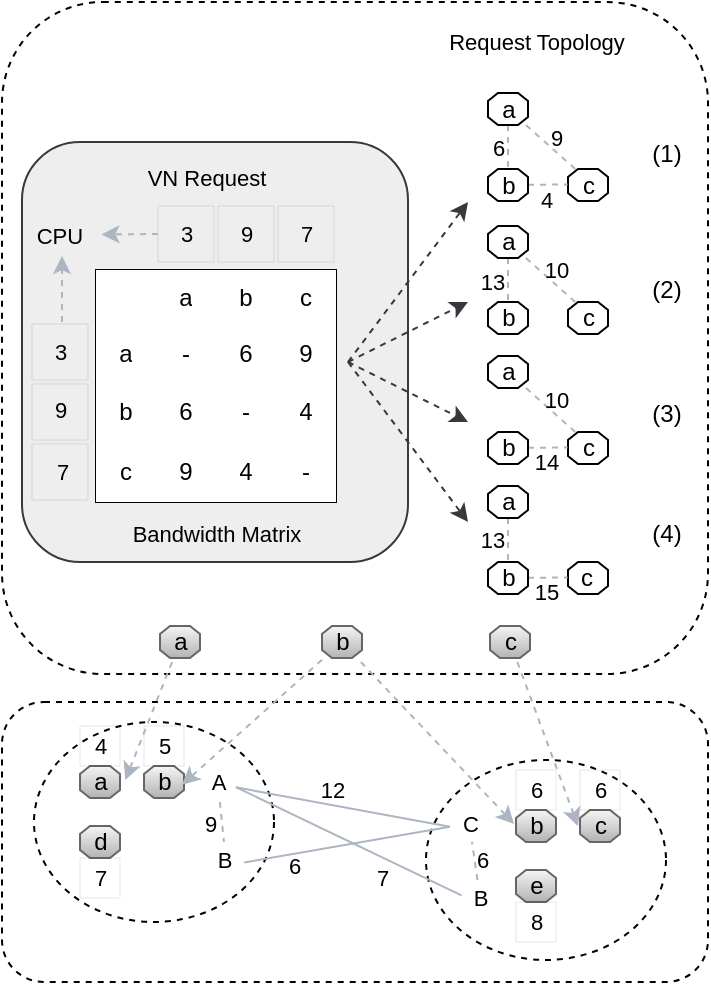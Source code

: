 <mxfile version="18.0.2" type="github">
  <diagram id="WJnVAwbH31ghWJ0-0Aa_" name="Page-1">
    <mxGraphModel dx="694" dy="612" grid="1" gridSize="10" guides="1" tooltips="1" connect="1" arrows="1" fold="1" page="1" pageScale="1" pageWidth="827" pageHeight="1169" math="0" shadow="0">
      <root>
        <mxCell id="0" />
        <mxCell id="1" parent="0" />
        <mxCell id="CqRwOnlm2M2Rv3KDCL8K-269" value="" style="rounded=1;whiteSpace=wrap;html=1;sketch=0;fontFamily=Helvetica;fontSize=11;dashed=1;" vertex="1" parent="1">
          <mxGeometry x="47" y="20" width="353" height="336" as="geometry" />
        </mxCell>
        <mxCell id="CqRwOnlm2M2Rv3KDCL8K-288" value="" style="rounded=1;whiteSpace=wrap;html=1;sketch=0;fontFamily=Helvetica;fontSize=11;fillColor=#eeeeee;strokeColor=#36393d;" vertex="1" parent="1">
          <mxGeometry x="57" y="90" width="193" height="210" as="geometry" />
        </mxCell>
        <mxCell id="CqRwOnlm2M2Rv3KDCL8K-53" value="" style="shape=table;whiteSpace=wrap;startSize=0;container=1;collapsible=0;childLayout=tableLayout;html=1;" vertex="1" parent="1">
          <mxGeometry x="94" y="154" width="120" height="116" as="geometry" />
        </mxCell>
        <mxCell id="CqRwOnlm2M2Rv3KDCL8K-89" style="shape=tableRow;horizontal=0;startSize=0;swimlaneHead=0;swimlaneBody=0;top=0;left=0;bottom=0;right=0;collapsible=0;dropTarget=0;fillColor=none;points=[[0,0.5],[1,0.5]];portConstraint=eastwest;" vertex="1" parent="CqRwOnlm2M2Rv3KDCL8K-53">
          <mxGeometry width="120" height="27" as="geometry" />
        </mxCell>
        <mxCell id="CqRwOnlm2M2Rv3KDCL8K-90" style="shape=partialRectangle;html=1;whiteSpace=wrap;connectable=0;top=0;left=0;bottom=0;right=0;overflow=hidden;" vertex="1" parent="CqRwOnlm2M2Rv3KDCL8K-89">
          <mxGeometry width="30" height="27" as="geometry">
            <mxRectangle width="30" height="27" as="alternateBounds" />
          </mxGeometry>
        </mxCell>
        <mxCell id="CqRwOnlm2M2Rv3KDCL8K-91" value="a" style="shape=partialRectangle;html=1;whiteSpace=wrap;connectable=0;top=0;left=0;bottom=0;right=0;overflow=hidden;" vertex="1" parent="CqRwOnlm2M2Rv3KDCL8K-89">
          <mxGeometry x="30" width="30" height="27" as="geometry">
            <mxRectangle width="30" height="27" as="alternateBounds" />
          </mxGeometry>
        </mxCell>
        <mxCell id="CqRwOnlm2M2Rv3KDCL8K-92" value="b" style="shape=partialRectangle;html=1;whiteSpace=wrap;connectable=0;top=0;left=0;bottom=0;right=0;overflow=hidden;" vertex="1" parent="CqRwOnlm2M2Rv3KDCL8K-89">
          <mxGeometry x="60" width="30" height="27" as="geometry">
            <mxRectangle width="30" height="27" as="alternateBounds" />
          </mxGeometry>
        </mxCell>
        <mxCell id="CqRwOnlm2M2Rv3KDCL8K-93" value="c" style="shape=partialRectangle;html=1;whiteSpace=wrap;connectable=0;top=0;left=0;bottom=0;right=0;overflow=hidden;" vertex="1" parent="CqRwOnlm2M2Rv3KDCL8K-89">
          <mxGeometry x="90" width="30" height="27" as="geometry">
            <mxRectangle width="30" height="27" as="alternateBounds" />
          </mxGeometry>
        </mxCell>
        <mxCell id="CqRwOnlm2M2Rv3KDCL8K-54" value="" style="shape=tableRow;horizontal=0;startSize=0;swimlaneHead=0;swimlaneBody=0;top=0;left=0;bottom=0;right=0;collapsible=0;dropTarget=0;fillColor=none;points=[[0,0.5],[1,0.5]];portConstraint=eastwest;" vertex="1" parent="CqRwOnlm2M2Rv3KDCL8K-53">
          <mxGeometry y="27" width="120" height="29" as="geometry" />
        </mxCell>
        <mxCell id="CqRwOnlm2M2Rv3KDCL8K-55" value="a" style="shape=partialRectangle;html=1;whiteSpace=wrap;connectable=0;top=0;left=0;bottom=0;right=0;overflow=hidden;" vertex="1" parent="CqRwOnlm2M2Rv3KDCL8K-54">
          <mxGeometry width="30" height="29" as="geometry">
            <mxRectangle width="30" height="29" as="alternateBounds" />
          </mxGeometry>
        </mxCell>
        <mxCell id="CqRwOnlm2M2Rv3KDCL8K-56" value="-" style="shape=partialRectangle;html=1;whiteSpace=wrap;connectable=0;top=0;left=0;bottom=0;right=0;overflow=hidden;" vertex="1" parent="CqRwOnlm2M2Rv3KDCL8K-54">
          <mxGeometry x="30" width="30" height="29" as="geometry">
            <mxRectangle width="30" height="29" as="alternateBounds" />
          </mxGeometry>
        </mxCell>
        <mxCell id="CqRwOnlm2M2Rv3KDCL8K-66" value="6" style="shape=partialRectangle;html=1;whiteSpace=wrap;connectable=0;top=0;left=0;bottom=0;right=0;overflow=hidden;" vertex="1" parent="CqRwOnlm2M2Rv3KDCL8K-54">
          <mxGeometry x="60" width="30" height="29" as="geometry">
            <mxRectangle width="30" height="29" as="alternateBounds" />
          </mxGeometry>
        </mxCell>
        <mxCell id="CqRwOnlm2M2Rv3KDCL8K-69" value="9" style="shape=partialRectangle;html=1;whiteSpace=wrap;connectable=0;top=0;left=0;bottom=0;right=0;overflow=hidden;" vertex="1" parent="CqRwOnlm2M2Rv3KDCL8K-54">
          <mxGeometry x="90" width="30" height="29" as="geometry">
            <mxRectangle width="30" height="29" as="alternateBounds" />
          </mxGeometry>
        </mxCell>
        <mxCell id="CqRwOnlm2M2Rv3KDCL8K-58" value="" style="shape=tableRow;horizontal=0;startSize=0;swimlaneHead=0;swimlaneBody=0;top=0;left=0;bottom=0;right=0;collapsible=0;dropTarget=0;fillColor=none;points=[[0,0.5],[1,0.5]];portConstraint=eastwest;" vertex="1" parent="CqRwOnlm2M2Rv3KDCL8K-53">
          <mxGeometry y="56" width="120" height="30" as="geometry" />
        </mxCell>
        <mxCell id="CqRwOnlm2M2Rv3KDCL8K-59" value="b" style="shape=partialRectangle;html=1;whiteSpace=wrap;connectable=0;top=0;left=0;bottom=0;right=0;overflow=hidden;" vertex="1" parent="CqRwOnlm2M2Rv3KDCL8K-58">
          <mxGeometry width="30" height="30" as="geometry">
            <mxRectangle width="30" height="30" as="alternateBounds" />
          </mxGeometry>
        </mxCell>
        <mxCell id="CqRwOnlm2M2Rv3KDCL8K-60" value="6" style="shape=partialRectangle;html=1;whiteSpace=wrap;connectable=0;top=0;left=0;bottom=0;right=0;overflow=hidden;" vertex="1" parent="CqRwOnlm2M2Rv3KDCL8K-58">
          <mxGeometry x="30" width="30" height="30" as="geometry">
            <mxRectangle width="30" height="30" as="alternateBounds" />
          </mxGeometry>
        </mxCell>
        <mxCell id="CqRwOnlm2M2Rv3KDCL8K-67" value="-" style="shape=partialRectangle;html=1;whiteSpace=wrap;connectable=0;top=0;left=0;bottom=0;right=0;overflow=hidden;" vertex="1" parent="CqRwOnlm2M2Rv3KDCL8K-58">
          <mxGeometry x="60" width="30" height="30" as="geometry">
            <mxRectangle width="30" height="30" as="alternateBounds" />
          </mxGeometry>
        </mxCell>
        <mxCell id="CqRwOnlm2M2Rv3KDCL8K-70" value="4" style="shape=partialRectangle;html=1;whiteSpace=wrap;connectable=0;top=0;left=0;bottom=0;right=0;overflow=hidden;" vertex="1" parent="CqRwOnlm2M2Rv3KDCL8K-58">
          <mxGeometry x="90" width="30" height="30" as="geometry">
            <mxRectangle width="30" height="30" as="alternateBounds" />
          </mxGeometry>
        </mxCell>
        <mxCell id="CqRwOnlm2M2Rv3KDCL8K-75" style="shape=tableRow;horizontal=0;startSize=0;swimlaneHead=0;swimlaneBody=0;top=0;left=0;bottom=0;right=0;collapsible=0;dropTarget=0;fillColor=none;points=[[0,0.5],[1,0.5]];portConstraint=eastwest;" vertex="1" parent="CqRwOnlm2M2Rv3KDCL8K-53">
          <mxGeometry y="86" width="120" height="30" as="geometry" />
        </mxCell>
        <mxCell id="CqRwOnlm2M2Rv3KDCL8K-76" value="c" style="shape=partialRectangle;html=1;whiteSpace=wrap;connectable=0;top=0;left=0;bottom=0;right=0;overflow=hidden;" vertex="1" parent="CqRwOnlm2M2Rv3KDCL8K-75">
          <mxGeometry width="30" height="30" as="geometry">
            <mxRectangle width="30" height="30" as="alternateBounds" />
          </mxGeometry>
        </mxCell>
        <mxCell id="CqRwOnlm2M2Rv3KDCL8K-77" value="9" style="shape=partialRectangle;html=1;whiteSpace=wrap;connectable=0;top=0;left=0;bottom=0;right=0;overflow=hidden;pointerEvents=1;" vertex="1" parent="CqRwOnlm2M2Rv3KDCL8K-75">
          <mxGeometry x="30" width="30" height="30" as="geometry">
            <mxRectangle width="30" height="30" as="alternateBounds" />
          </mxGeometry>
        </mxCell>
        <mxCell id="CqRwOnlm2M2Rv3KDCL8K-78" value="4" style="shape=partialRectangle;html=1;whiteSpace=wrap;connectable=0;top=0;left=0;bottom=0;right=0;overflow=hidden;" vertex="1" parent="CqRwOnlm2M2Rv3KDCL8K-75">
          <mxGeometry x="60" width="30" height="30" as="geometry">
            <mxRectangle width="30" height="30" as="alternateBounds" />
          </mxGeometry>
        </mxCell>
        <mxCell id="CqRwOnlm2M2Rv3KDCL8K-79" value="-" style="shape=partialRectangle;html=1;whiteSpace=wrap;connectable=0;top=0;left=0;bottom=0;right=0;overflow=hidden;" vertex="1" parent="CqRwOnlm2M2Rv3KDCL8K-75">
          <mxGeometry x="90" width="30" height="30" as="geometry">
            <mxRectangle width="30" height="30" as="alternateBounds" />
          </mxGeometry>
        </mxCell>
        <mxCell id="CqRwOnlm2M2Rv3KDCL8K-107" value="" style="endArrow=classic;html=1;sketch=0;rounded=1;strokeColor=#36393D;dashed=1;fillColor=#eeeeee;" edge="1" parent="1">
          <mxGeometry width="50" height="50" relative="1" as="geometry">
            <mxPoint x="220" y="200" as="sourcePoint" />
            <mxPoint x="280" y="120" as="targetPoint" />
          </mxGeometry>
        </mxCell>
        <mxCell id="CqRwOnlm2M2Rv3KDCL8K-108" value="" style="endArrow=classic;html=1;sketch=0;rounded=1;strokeColor=#36393D;dashed=1;" edge="1" parent="1">
          <mxGeometry width="50" height="50" relative="1" as="geometry">
            <mxPoint x="220" y="200" as="sourcePoint" />
            <mxPoint x="280" y="230" as="targetPoint" />
          </mxGeometry>
        </mxCell>
        <mxCell id="CqRwOnlm2M2Rv3KDCL8K-109" value="" style="endArrow=classic;html=1;sketch=0;rounded=1;strokeColor=#36393D;dashed=1;" edge="1" parent="1">
          <mxGeometry width="50" height="50" relative="1" as="geometry">
            <mxPoint x="220" y="200" as="sourcePoint" />
            <mxPoint x="280" y="280" as="targetPoint" />
          </mxGeometry>
        </mxCell>
        <mxCell id="CqRwOnlm2M2Rv3KDCL8K-128" style="edgeStyle=none;rounded=1;sketch=0;orthogonalLoop=1;jettySize=auto;html=1;strokeColor=#ACB5C2;dashed=1;endArrow=none;endFill=0;" edge="1" parent="1" source="CqRwOnlm2M2Rv3KDCL8K-110">
          <mxGeometry relative="1" as="geometry">
            <mxPoint x="300" y="104.5" as="targetPoint" />
          </mxGeometry>
        </mxCell>
        <mxCell id="CqRwOnlm2M2Rv3KDCL8K-131" style="edgeStyle=none;rounded=1;sketch=0;orthogonalLoop=1;jettySize=auto;html=1;entryX=0.197;entryY=0.014;entryDx=0;entryDy=0;entryPerimeter=0;dashed=1;endArrow=none;endFill=0;strokeColor=#ACB5C2;" edge="1" parent="1" source="CqRwOnlm2M2Rv3KDCL8K-110" target="CqRwOnlm2M2Rv3KDCL8K-111">
          <mxGeometry relative="1" as="geometry" />
        </mxCell>
        <mxCell id="CqRwOnlm2M2Rv3KDCL8K-110" value="" style="verticalLabelPosition=bottom;verticalAlign=top;html=1;shape=mxgraph.basic.polygon;polyCoords=[[0.25,0],[0.75,0],[1,0.25],[1,0.75],[0.75,1],[0.25,1],[0,0.75],[0,0.25]];polyline=0;rounded=0;sketch=0;" vertex="1" parent="1">
          <mxGeometry x="290" y="65.5" width="20" height="16" as="geometry" />
        </mxCell>
        <mxCell id="CqRwOnlm2M2Rv3KDCL8K-111" value="" style="verticalLabelPosition=bottom;verticalAlign=top;html=1;shape=mxgraph.basic.polygon;polyCoords=[[0.25,0],[0.75,0],[1,0.25],[1,0.75],[0.75,1],[0.25,1],[0,0.75],[0,0.25]];polyline=0;rounded=0;sketch=0;" vertex="1" parent="1">
          <mxGeometry x="330" y="103.5" width="20" height="16" as="geometry" />
        </mxCell>
        <mxCell id="CqRwOnlm2M2Rv3KDCL8K-129" style="edgeStyle=none;rounded=1;sketch=0;orthogonalLoop=1;jettySize=auto;html=1;entryX=-0.011;entryY=0.483;entryDx=0;entryDy=0;entryPerimeter=0;dashed=1;endArrow=none;endFill=0;strokeColor=#ACB5C2;" edge="1" parent="1" source="CqRwOnlm2M2Rv3KDCL8K-112" target="CqRwOnlm2M2Rv3KDCL8K-111">
          <mxGeometry relative="1" as="geometry" />
        </mxCell>
        <mxCell id="CqRwOnlm2M2Rv3KDCL8K-112" value="" style="verticalLabelPosition=bottom;verticalAlign=top;html=1;shape=mxgraph.basic.polygon;polyCoords=[[0.25,0],[0.75,0],[1,0.25],[1,0.75],[0.75,1],[0.25,1],[0,0.75],[0,0.25]];polyline=0;rounded=0;sketch=0;" vertex="1" parent="1">
          <mxGeometry x="290" y="103.5" width="20" height="16" as="geometry" />
        </mxCell>
        <mxCell id="CqRwOnlm2M2Rv3KDCL8K-142" value="" style="endArrow=classic;html=1;sketch=0;rounded=1;strokeColor=#36393D;dashed=1;" edge="1" parent="1">
          <mxGeometry width="50" height="50" relative="1" as="geometry">
            <mxPoint x="220" y="200" as="sourcePoint" />
            <mxPoint x="280" y="170" as="targetPoint" />
          </mxGeometry>
        </mxCell>
        <mxCell id="CqRwOnlm2M2Rv3KDCL8K-143" value="(1)" style="text;html=1;align=center;verticalAlign=middle;resizable=0;points=[];autosize=1;strokeColor=none;fillColor=none;" vertex="1" parent="1">
          <mxGeometry x="364" y="86" width="30" height="20" as="geometry" />
        </mxCell>
        <mxCell id="CqRwOnlm2M2Rv3KDCL8K-144" value="(2)" style="text;html=1;align=center;verticalAlign=middle;resizable=0;points=[];autosize=1;strokeColor=none;fillColor=none;" vertex="1" parent="1">
          <mxGeometry x="364" y="154" width="30" height="20" as="geometry" />
        </mxCell>
        <mxCell id="CqRwOnlm2M2Rv3KDCL8K-145" value="(3)" style="text;html=1;align=center;verticalAlign=middle;resizable=0;points=[];autosize=1;strokeColor=none;fillColor=none;" vertex="1" parent="1">
          <mxGeometry x="364" y="216" width="30" height="20" as="geometry" />
        </mxCell>
        <mxCell id="CqRwOnlm2M2Rv3KDCL8K-146" value="(4)" style="text;html=1;align=center;verticalAlign=middle;resizable=0;points=[];autosize=1;strokeColor=none;fillColor=none;" vertex="1" parent="1">
          <mxGeometry x="364" y="276" width="30" height="20" as="geometry" />
        </mxCell>
        <mxCell id="CqRwOnlm2M2Rv3KDCL8K-147" value="a" style="text;html=1;align=center;verticalAlign=middle;resizable=0;points=[];autosize=1;strokeColor=none;fillColor=none;" vertex="1" parent="1">
          <mxGeometry x="290" y="63.5" width="20" height="20" as="geometry" />
        </mxCell>
        <mxCell id="CqRwOnlm2M2Rv3KDCL8K-149" value="c" style="text;html=1;align=center;verticalAlign=middle;resizable=0;points=[];autosize=1;strokeColor=none;fillColor=none;" vertex="1" parent="1">
          <mxGeometry x="330" y="101.5" width="20" height="20" as="geometry" />
        </mxCell>
        <mxCell id="CqRwOnlm2M2Rv3KDCL8K-150" value="b" style="text;html=1;align=center;verticalAlign=middle;resizable=0;points=[];autosize=1;strokeColor=none;fillColor=none;" vertex="1" parent="1">
          <mxGeometry x="290" y="101.5" width="20" height="20" as="geometry" />
        </mxCell>
        <mxCell id="CqRwOnlm2M2Rv3KDCL8K-160" value="&lt;p&gt;&lt;font style=&quot;font-size: 11px;&quot;&gt;6&lt;/font&gt;&lt;/p&gt;" style="text;html=1;align=center;verticalAlign=middle;resizable=0;points=[];autosize=1;strokeColor=none;fillColor=none;fontSize=10;" vertex="1" parent="1">
          <mxGeometry x="285" y="72.5" width="20" height="40" as="geometry" />
        </mxCell>
        <mxCell id="CqRwOnlm2M2Rv3KDCL8K-161" value="9" style="text;html=1;align=center;verticalAlign=middle;resizable=0;points=[];autosize=1;strokeColor=none;fillColor=none;fontSize=11;fontFamily=Helvetica;" vertex="1" parent="1">
          <mxGeometry x="314" y="77.5" width="20" height="20" as="geometry" />
        </mxCell>
        <mxCell id="CqRwOnlm2M2Rv3KDCL8K-162" value="4" style="text;html=1;align=center;verticalAlign=middle;resizable=0;points=[];autosize=1;strokeColor=none;fillColor=none;fontSize=11;fontFamily=Helvetica;" vertex="1" parent="1">
          <mxGeometry x="309" y="108.5" width="20" height="20" as="geometry" />
        </mxCell>
        <mxCell id="CqRwOnlm2M2Rv3KDCL8K-223" style="edgeStyle=none;rounded=1;sketch=0;orthogonalLoop=1;jettySize=auto;html=1;strokeColor=#ACB5C2;dashed=1;endArrow=none;endFill=0;" edge="1" parent="1" source="CqRwOnlm2M2Rv3KDCL8K-225">
          <mxGeometry relative="1" as="geometry">
            <mxPoint x="300" y="171" as="targetPoint" />
          </mxGeometry>
        </mxCell>
        <mxCell id="CqRwOnlm2M2Rv3KDCL8K-224" style="edgeStyle=none;rounded=1;sketch=0;orthogonalLoop=1;jettySize=auto;html=1;entryX=0.197;entryY=0.014;entryDx=0;entryDy=0;entryPerimeter=0;dashed=1;endArrow=none;endFill=0;strokeColor=#ACB5C2;" edge="1" parent="1" source="CqRwOnlm2M2Rv3KDCL8K-225" target="CqRwOnlm2M2Rv3KDCL8K-226">
          <mxGeometry relative="1" as="geometry" />
        </mxCell>
        <mxCell id="CqRwOnlm2M2Rv3KDCL8K-225" value="" style="verticalLabelPosition=bottom;verticalAlign=top;html=1;shape=mxgraph.basic.polygon;polyCoords=[[0.25,0],[0.75,0],[1,0.25],[1,0.75],[0.75,1],[0.25,1],[0,0.75],[0,0.25]];polyline=0;rounded=0;sketch=0;" vertex="1" parent="1">
          <mxGeometry x="290" y="132" width="20" height="16" as="geometry" />
        </mxCell>
        <mxCell id="CqRwOnlm2M2Rv3KDCL8K-226" value="" style="verticalLabelPosition=bottom;verticalAlign=top;html=1;shape=mxgraph.basic.polygon;polyCoords=[[0.25,0],[0.75,0],[1,0.25],[1,0.75],[0.75,1],[0.25,1],[0,0.75],[0,0.25]];polyline=0;rounded=0;sketch=0;" vertex="1" parent="1">
          <mxGeometry x="330" y="170" width="20" height="16" as="geometry" />
        </mxCell>
        <mxCell id="CqRwOnlm2M2Rv3KDCL8K-228" value="" style="verticalLabelPosition=bottom;verticalAlign=top;html=1;shape=mxgraph.basic.polygon;polyCoords=[[0.25,0],[0.75,0],[1,0.25],[1,0.75],[0.75,1],[0.25,1],[0,0.75],[0,0.25]];polyline=0;rounded=0;sketch=0;" vertex="1" parent="1">
          <mxGeometry x="290" y="170" width="20" height="16" as="geometry" />
        </mxCell>
        <mxCell id="CqRwOnlm2M2Rv3KDCL8K-229" value="a" style="text;html=1;align=center;verticalAlign=middle;resizable=0;points=[];autosize=1;strokeColor=none;fillColor=none;" vertex="1" parent="1">
          <mxGeometry x="290" y="130" width="20" height="20" as="geometry" />
        </mxCell>
        <mxCell id="CqRwOnlm2M2Rv3KDCL8K-230" value="c" style="text;html=1;align=center;verticalAlign=middle;resizable=0;points=[];autosize=1;strokeColor=none;fillColor=none;" vertex="1" parent="1">
          <mxGeometry x="330" y="168" width="20" height="20" as="geometry" />
        </mxCell>
        <mxCell id="CqRwOnlm2M2Rv3KDCL8K-231" value="b" style="text;html=1;align=center;verticalAlign=middle;resizable=0;points=[];autosize=1;strokeColor=none;fillColor=none;" vertex="1" parent="1">
          <mxGeometry x="290" y="168" width="20" height="20" as="geometry" />
        </mxCell>
        <mxCell id="CqRwOnlm2M2Rv3KDCL8K-233" value="10" style="text;html=1;align=center;verticalAlign=middle;resizable=0;points=[];autosize=1;strokeColor=none;fillColor=none;fontSize=11;fontFamily=Helvetica;" vertex="1" parent="1">
          <mxGeometry x="309" y="144" width="30" height="20" as="geometry" />
        </mxCell>
        <mxCell id="CqRwOnlm2M2Rv3KDCL8K-236" style="edgeStyle=none;rounded=1;sketch=0;orthogonalLoop=1;jettySize=auto;html=1;entryX=0.197;entryY=0.014;entryDx=0;entryDy=0;entryPerimeter=0;dashed=1;endArrow=none;endFill=0;strokeColor=#ACB5C2;" edge="1" parent="1" source="CqRwOnlm2M2Rv3KDCL8K-237" target="CqRwOnlm2M2Rv3KDCL8K-238">
          <mxGeometry relative="1" as="geometry" />
        </mxCell>
        <mxCell id="CqRwOnlm2M2Rv3KDCL8K-237" value="" style="verticalLabelPosition=bottom;verticalAlign=top;html=1;shape=mxgraph.basic.polygon;polyCoords=[[0.25,0],[0.75,0],[1,0.25],[1,0.75],[0.75,1],[0.25,1],[0,0.75],[0,0.25]];polyline=0;rounded=0;sketch=0;" vertex="1" parent="1">
          <mxGeometry x="290" y="197" width="20" height="16" as="geometry" />
        </mxCell>
        <mxCell id="CqRwOnlm2M2Rv3KDCL8K-238" value="" style="verticalLabelPosition=bottom;verticalAlign=top;html=1;shape=mxgraph.basic.polygon;polyCoords=[[0.25,0],[0.75,0],[1,0.25],[1,0.75],[0.75,1],[0.25,1],[0,0.75],[0,0.25]];polyline=0;rounded=0;sketch=0;" vertex="1" parent="1">
          <mxGeometry x="330" y="235" width="20" height="16" as="geometry" />
        </mxCell>
        <mxCell id="CqRwOnlm2M2Rv3KDCL8K-239" style="edgeStyle=none;rounded=1;sketch=0;orthogonalLoop=1;jettySize=auto;html=1;entryX=-0.011;entryY=0.483;entryDx=0;entryDy=0;entryPerimeter=0;dashed=1;endArrow=none;endFill=0;strokeColor=#ACB5C2;" edge="1" parent="1" source="CqRwOnlm2M2Rv3KDCL8K-240" target="CqRwOnlm2M2Rv3KDCL8K-238">
          <mxGeometry relative="1" as="geometry" />
        </mxCell>
        <mxCell id="CqRwOnlm2M2Rv3KDCL8K-240" value="" style="verticalLabelPosition=bottom;verticalAlign=top;html=1;shape=mxgraph.basic.polygon;polyCoords=[[0.25,0],[0.75,0],[1,0.25],[1,0.75],[0.75,1],[0.25,1],[0,0.75],[0,0.25]];polyline=0;rounded=0;sketch=0;" vertex="1" parent="1">
          <mxGeometry x="290" y="235" width="20" height="16" as="geometry" />
        </mxCell>
        <mxCell id="CqRwOnlm2M2Rv3KDCL8K-241" value="a" style="text;html=1;align=center;verticalAlign=middle;resizable=0;points=[];autosize=1;strokeColor=none;fillColor=none;" vertex="1" parent="1">
          <mxGeometry x="290" y="195" width="20" height="20" as="geometry" />
        </mxCell>
        <mxCell id="CqRwOnlm2M2Rv3KDCL8K-242" value="c" style="text;html=1;align=center;verticalAlign=middle;resizable=0;points=[];autosize=1;strokeColor=none;fillColor=none;" vertex="1" parent="1">
          <mxGeometry x="330" y="233" width="20" height="20" as="geometry" />
        </mxCell>
        <mxCell id="CqRwOnlm2M2Rv3KDCL8K-243" value="b" style="text;html=1;align=center;verticalAlign=middle;resizable=0;points=[];autosize=1;strokeColor=none;fillColor=none;" vertex="1" parent="1">
          <mxGeometry x="290" y="233" width="20" height="20" as="geometry" />
        </mxCell>
        <mxCell id="CqRwOnlm2M2Rv3KDCL8K-245" value="10" style="text;html=1;align=center;verticalAlign=middle;resizable=0;points=[];autosize=1;strokeColor=none;fillColor=none;fontSize=11;fontFamily=Helvetica;" vertex="1" parent="1">
          <mxGeometry x="309" y="209" width="30" height="20" as="geometry" />
        </mxCell>
        <mxCell id="CqRwOnlm2M2Rv3KDCL8K-246" value="14" style="text;html=1;align=center;verticalAlign=middle;resizable=0;points=[];autosize=1;strokeColor=none;fillColor=none;fontSize=11;fontFamily=Helvetica;" vertex="1" parent="1">
          <mxGeometry x="304" y="240" width="30" height="20" as="geometry" />
        </mxCell>
        <mxCell id="CqRwOnlm2M2Rv3KDCL8K-247" style="edgeStyle=none;rounded=1;sketch=0;orthogonalLoop=1;jettySize=auto;html=1;strokeColor=#ACB5C2;dashed=1;endArrow=none;endFill=0;" edge="1" parent="1" source="CqRwOnlm2M2Rv3KDCL8K-249">
          <mxGeometry relative="1" as="geometry">
            <mxPoint x="300" y="301.0" as="targetPoint" />
          </mxGeometry>
        </mxCell>
        <mxCell id="CqRwOnlm2M2Rv3KDCL8K-249" value="" style="verticalLabelPosition=bottom;verticalAlign=top;html=1;shape=mxgraph.basic.polygon;polyCoords=[[0.25,0],[0.75,0],[1,0.25],[1,0.75],[0.75,1],[0.25,1],[0,0.75],[0,0.25]];polyline=0;rounded=0;sketch=0;" vertex="1" parent="1">
          <mxGeometry x="290" y="262" width="20" height="16" as="geometry" />
        </mxCell>
        <mxCell id="CqRwOnlm2M2Rv3KDCL8K-250" value="" style="verticalLabelPosition=bottom;verticalAlign=top;html=1;shape=mxgraph.basic.polygon;polyCoords=[[0.25,0],[0.75,0],[1,0.25],[1,0.75],[0.75,1],[0.25,1],[0,0.75],[0,0.25]];polyline=0;rounded=0;sketch=0;" vertex="1" parent="1">
          <mxGeometry x="330" y="300" width="20" height="16" as="geometry" />
        </mxCell>
        <mxCell id="CqRwOnlm2M2Rv3KDCL8K-251" style="edgeStyle=none;rounded=1;sketch=0;orthogonalLoop=1;jettySize=auto;html=1;entryX=-0.011;entryY=0.483;entryDx=0;entryDy=0;entryPerimeter=0;dashed=1;endArrow=none;endFill=0;strokeColor=#ACB5C2;" edge="1" parent="1" source="CqRwOnlm2M2Rv3KDCL8K-252" target="CqRwOnlm2M2Rv3KDCL8K-250">
          <mxGeometry relative="1" as="geometry" />
        </mxCell>
        <mxCell id="CqRwOnlm2M2Rv3KDCL8K-252" value="" style="verticalLabelPosition=bottom;verticalAlign=top;html=1;shape=mxgraph.basic.polygon;polyCoords=[[0.25,0],[0.75,0],[1,0.25],[1,0.75],[0.75,1],[0.25,1],[0,0.75],[0,0.25]];polyline=0;rounded=0;sketch=0;" vertex="1" parent="1">
          <mxGeometry x="290" y="300" width="20" height="16" as="geometry" />
        </mxCell>
        <mxCell id="CqRwOnlm2M2Rv3KDCL8K-253" value="a" style="text;html=1;align=center;verticalAlign=middle;resizable=0;points=[];autosize=1;strokeColor=none;fillColor=none;" vertex="1" parent="1">
          <mxGeometry x="290" y="260" width="20" height="20" as="geometry" />
        </mxCell>
        <mxCell id="CqRwOnlm2M2Rv3KDCL8K-254" value="c" style="text;html=1;align=center;verticalAlign=middle;resizable=0;points=[];autosize=1;strokeColor=none;fillColor=none;" vertex="1" parent="1">
          <mxGeometry x="329" y="298" width="20" height="20" as="geometry" />
        </mxCell>
        <mxCell id="CqRwOnlm2M2Rv3KDCL8K-255" value="b" style="text;html=1;align=center;verticalAlign=middle;resizable=0;points=[];autosize=1;strokeColor=none;fillColor=none;" vertex="1" parent="1">
          <mxGeometry x="290" y="298" width="20" height="20" as="geometry" />
        </mxCell>
        <mxCell id="CqRwOnlm2M2Rv3KDCL8K-257" value="13" style="text;html=1;align=center;verticalAlign=middle;resizable=0;points=[];autosize=1;strokeColor=none;fillColor=none;fontSize=11;fontFamily=Helvetica;" vertex="1" parent="1">
          <mxGeometry x="277" y="279" width="30" height="20" as="geometry" />
        </mxCell>
        <mxCell id="CqRwOnlm2M2Rv3KDCL8K-258" value="15" style="text;html=1;align=center;verticalAlign=middle;resizable=0;points=[];autosize=1;strokeColor=none;fillColor=none;fontSize=11;fontFamily=Helvetica;" vertex="1" parent="1">
          <mxGeometry x="304" y="305" width="30" height="20" as="geometry" />
        </mxCell>
        <mxCell id="CqRwOnlm2M2Rv3KDCL8K-260" value="" style="verticalLabelPosition=bottom;verticalAlign=top;html=1;shape=mxgraph.basic.polygon;polyCoords=[[0.25,0],[0.75,0],[1,0.25],[1,0.75],[0.75,1],[0.25,1],[0,0.75],[0,0.25]];polyline=0;rounded=0;sketch=0;fillColor=#f5f5f5;gradientColor=#b3b3b3;strokeColor=#666666;" vertex="1" parent="1">
          <mxGeometry x="126" y="332" width="20" height="16" as="geometry" />
        </mxCell>
        <mxCell id="CqRwOnlm2M2Rv3KDCL8K-261" value="" style="verticalLabelPosition=bottom;verticalAlign=top;html=1;shape=mxgraph.basic.polygon;polyCoords=[[0.25,0],[0.75,0],[1,0.25],[1,0.75],[0.75,1],[0.25,1],[0,0.75],[0,0.25]];polyline=0;rounded=0;sketch=0;fillColor=#f5f5f5;gradientColor=#b3b3b3;strokeColor=#666666;" vertex="1" parent="1">
          <mxGeometry x="207" y="332" width="20" height="16" as="geometry" />
        </mxCell>
        <mxCell id="CqRwOnlm2M2Rv3KDCL8K-262" value="" style="verticalLabelPosition=bottom;verticalAlign=top;html=1;shape=mxgraph.basic.polygon;polyCoords=[[0.25,0],[0.75,0],[1,0.25],[1,0.75],[0.75,1],[0.25,1],[0,0.75],[0,0.25]];polyline=0;rounded=0;sketch=0;fillColor=#f5f5f5;gradientColor=#b3b3b3;strokeColor=#666666;" vertex="1" parent="1">
          <mxGeometry x="291" y="332" width="20" height="16" as="geometry" />
        </mxCell>
        <mxCell id="CqRwOnlm2M2Rv3KDCL8K-264" value="a" style="text;html=1;align=center;verticalAlign=middle;resizable=0;points=[];autosize=1;strokeColor=none;fillColor=none;" vertex="1" parent="1">
          <mxGeometry x="126" y="330" width="20" height="20" as="geometry" />
        </mxCell>
        <mxCell id="CqRwOnlm2M2Rv3KDCL8K-265" value="c" style="text;html=1;align=center;verticalAlign=middle;resizable=0;points=[];autosize=1;strokeColor=none;fillColor=none;" vertex="1" parent="1">
          <mxGeometry x="291" y="330" width="20" height="20" as="geometry" />
        </mxCell>
        <mxCell id="CqRwOnlm2M2Rv3KDCL8K-266" value="b" style="text;html=1;align=center;verticalAlign=middle;resizable=0;points=[];autosize=1;strokeColor=none;fillColor=none;" vertex="1" parent="1">
          <mxGeometry x="207" y="330" width="20" height="20" as="geometry" />
        </mxCell>
        <mxCell id="CqRwOnlm2M2Rv3KDCL8K-272" value="" style="shape=image;html=1;verticalAlign=top;verticalLabelPosition=bottom;labelBackgroundColor=#ffffff;imageAspect=0;aspect=fixed;image=https://cdn0.iconfinder.com/data/icons/phosphor-regular-vol-3/256/hexagon-128.png;rounded=0;sketch=0;fontFamily=Helvetica;fontSize=11;strokeWidth=0;imageBackground=none;imageBorder=default;" vertex="1" parent="1">
          <mxGeometry x="62" y="181" width="28" height="28" as="geometry" />
        </mxCell>
        <mxCell id="CqRwOnlm2M2Rv3KDCL8K-273" value="" style="shape=image;html=1;verticalAlign=top;verticalLabelPosition=bottom;labelBackgroundColor=#ffffff;imageAspect=0;aspect=fixed;image=https://cdn0.iconfinder.com/data/icons/phosphor-regular-vol-3/256/hexagon-128.png;rounded=0;sketch=0;fontFamily=Helvetica;fontSize=11;strokeWidth=0;imageBackground=none;imageBorder=default;" vertex="1" parent="1">
          <mxGeometry x="125" y="122" width="28" height="28" as="geometry" />
        </mxCell>
        <mxCell id="CqRwOnlm2M2Rv3KDCL8K-274" value="" style="shape=image;html=1;verticalAlign=top;verticalLabelPosition=bottom;labelBackgroundColor=#ffffff;imageAspect=0;aspect=fixed;image=https://cdn0.iconfinder.com/data/icons/phosphor-regular-vol-3/256/hexagon-128.png;rounded=0;sketch=0;fontFamily=Helvetica;fontSize=11;strokeWidth=0;imageBackground=none;imageBorder=default;" vertex="1" parent="1">
          <mxGeometry x="155" y="122" width="28" height="28" as="geometry" />
        </mxCell>
        <mxCell id="CqRwOnlm2M2Rv3KDCL8K-275" value="" style="shape=image;html=1;verticalAlign=top;verticalLabelPosition=bottom;labelBackgroundColor=#ffffff;imageAspect=0;aspect=fixed;image=https://cdn0.iconfinder.com/data/icons/phosphor-regular-vol-3/256/hexagon-128.png;rounded=0;sketch=0;fontFamily=Helvetica;fontSize=11;strokeWidth=0;imageBackground=none;imageBorder=default;" vertex="1" parent="1">
          <mxGeometry x="185" y="122" width="28" height="28" as="geometry" />
        </mxCell>
        <mxCell id="CqRwOnlm2M2Rv3KDCL8K-276" value="" style="shape=image;html=1;verticalAlign=top;verticalLabelPosition=bottom;labelBackgroundColor=#ffffff;imageAspect=0;aspect=fixed;image=https://cdn0.iconfinder.com/data/icons/phosphor-regular-vol-3/256/hexagon-128.png;rounded=0;sketch=0;fontFamily=Helvetica;fontSize=11;strokeWidth=0;imageBackground=none;imageBorder=default;" vertex="1" parent="1">
          <mxGeometry x="62" y="211" width="28" height="28" as="geometry" />
        </mxCell>
        <mxCell id="CqRwOnlm2M2Rv3KDCL8K-277" value="" style="shape=image;html=1;verticalAlign=top;verticalLabelPosition=bottom;labelBackgroundColor=#ffffff;imageAspect=0;aspect=fixed;image=https://cdn0.iconfinder.com/data/icons/phosphor-regular-vol-3/256/hexagon-128.png;rounded=0;sketch=0;fontFamily=Helvetica;fontSize=11;strokeWidth=0;imageBackground=none;imageBorder=default;" vertex="1" parent="1">
          <mxGeometry x="62" y="241" width="28" height="28" as="geometry" />
        </mxCell>
        <mxCell id="CqRwOnlm2M2Rv3KDCL8K-278" value="3" style="text;html=1;align=center;verticalAlign=middle;resizable=0;points=[];autosize=1;strokeColor=none;fillColor=none;fontSize=11;fontFamily=Helvetica;dashed=1;strokeWidth=1;" vertex="1" parent="1">
          <mxGeometry x="129" y="126" width="20" height="20" as="geometry" />
        </mxCell>
        <mxCell id="CqRwOnlm2M2Rv3KDCL8K-279" value="9" style="text;html=1;align=center;verticalAlign=middle;resizable=0;points=[];autosize=1;strokeColor=none;fillColor=none;fontSize=11;fontFamily=Helvetica;" vertex="1" parent="1">
          <mxGeometry x="159" y="125.5" width="20" height="20" as="geometry" />
        </mxCell>
        <mxCell id="CqRwOnlm2M2Rv3KDCL8K-280" value="7" style="text;html=1;align=center;verticalAlign=middle;resizable=0;points=[];autosize=1;strokeColor=none;fillColor=none;fontSize=11;fontFamily=Helvetica;" vertex="1" parent="1">
          <mxGeometry x="189" y="126" width="20" height="20" as="geometry" />
        </mxCell>
        <mxCell id="CqRwOnlm2M2Rv3KDCL8K-281" value="3" style="text;html=1;align=center;verticalAlign=middle;resizable=0;points=[];autosize=1;strokeColor=none;fillColor=none;fontSize=11;fontFamily=Helvetica;" vertex="1" parent="1">
          <mxGeometry x="66" y="185" width="20" height="20" as="geometry" />
        </mxCell>
        <mxCell id="CqRwOnlm2M2Rv3KDCL8K-282" value="9" style="text;html=1;align=center;verticalAlign=middle;resizable=0;points=[];autosize=1;strokeColor=none;fillColor=none;fontSize=11;fontFamily=Helvetica;" vertex="1" parent="1">
          <mxGeometry x="66" y="214" width="20" height="20" as="geometry" />
        </mxCell>
        <mxCell id="CqRwOnlm2M2Rv3KDCL8K-283" value="7" style="text;html=1;align=center;verticalAlign=middle;resizable=0;points=[];autosize=1;strokeColor=none;fillColor=none;fontSize=11;fontFamily=Helvetica;" vertex="1" parent="1">
          <mxGeometry x="67" y="245" width="20" height="20" as="geometry" />
        </mxCell>
        <mxCell id="CqRwOnlm2M2Rv3KDCL8K-289" value="VN Request" style="text;html=1;align=center;verticalAlign=middle;resizable=0;points=[];autosize=1;strokeColor=none;fillColor=none;fontSize=11;fontFamily=Helvetica;" vertex="1" parent="1">
          <mxGeometry x="109" y="97.5" width="80" height="20" as="geometry" />
        </mxCell>
        <mxCell id="CqRwOnlm2M2Rv3KDCL8K-290" value="Bandwidth Matrix" style="text;html=1;align=center;verticalAlign=middle;resizable=0;points=[];autosize=1;strokeColor=none;fillColor=none;fontSize=11;fontFamily=Helvetica;" vertex="1" parent="1">
          <mxGeometry x="98.5" y="276" width="110" height="20" as="geometry" />
        </mxCell>
        <mxCell id="CqRwOnlm2M2Rv3KDCL8K-292" value="Request Topology" style="text;html=1;align=center;verticalAlign=middle;resizable=0;points=[];autosize=1;strokeColor=none;fillColor=none;fontSize=11;fontFamily=Helvetica;" vertex="1" parent="1">
          <mxGeometry x="259" y="30" width="110" height="20" as="geometry" />
        </mxCell>
        <mxCell id="CqRwOnlm2M2Rv3KDCL8K-293" value="CPU&amp;nbsp;" style="text;html=1;align=center;verticalAlign=middle;resizable=0;points=[];autosize=1;strokeColor=none;fillColor=none;fontSize=11;fontFamily=Helvetica;" vertex="1" parent="1">
          <mxGeometry x="57" y="127" width="40" height="20" as="geometry" />
        </mxCell>
        <mxCell id="CqRwOnlm2M2Rv3KDCL8K-294" value="" style="endArrow=classic;html=1;rounded=1;dashed=1;sketch=0;fontFamily=Helvetica;fontSize=11;strokeColor=#ACB5C2;" edge="1" parent="1" target="CqRwOnlm2M2Rv3KDCL8K-293">
          <mxGeometry width="50" height="50" relative="1" as="geometry">
            <mxPoint x="77" y="180" as="sourcePoint" />
            <mxPoint x="125" y="128.5" as="targetPoint" />
          </mxGeometry>
        </mxCell>
        <mxCell id="CqRwOnlm2M2Rv3KDCL8K-295" value="" style="endArrow=classic;html=1;rounded=1;dashed=1;sketch=0;fontFamily=Helvetica;fontSize=11;strokeColor=#ACB5C2;exitX=0;exitY=0.5;exitDx=0;exitDy=0;entryX=0.993;entryY=0.46;entryDx=0;entryDy=0;entryPerimeter=0;fillColor=#eeeeee;" edge="1" parent="1" source="CqRwOnlm2M2Rv3KDCL8K-273" target="CqRwOnlm2M2Rv3KDCL8K-293">
          <mxGeometry width="50" height="50" relative="1" as="geometry">
            <mxPoint x="87" y="190" as="sourcePoint" />
            <mxPoint x="100" y="136" as="targetPoint" />
          </mxGeometry>
        </mxCell>
        <mxCell id="CqRwOnlm2M2Rv3KDCL8K-296" value="13" style="text;html=1;align=center;verticalAlign=middle;resizable=0;points=[];autosize=1;strokeColor=none;fillColor=none;fontSize=11;fontFamily=Helvetica;" vertex="1" parent="1">
          <mxGeometry x="277" y="150" width="30" height="20" as="geometry" />
        </mxCell>
        <mxCell id="CqRwOnlm2M2Rv3KDCL8K-299" value="" style="rounded=1;whiteSpace=wrap;html=1;sketch=0;fontFamily=Helvetica;fontSize=11;dashed=1;" vertex="1" parent="1">
          <mxGeometry x="47" y="370" width="353" height="140" as="geometry" />
        </mxCell>
        <mxCell id="CqRwOnlm2M2Rv3KDCL8K-300" value="" style="ellipse;whiteSpace=wrap;html=1;rounded=0;dashed=1;sketch=0;fontFamily=Helvetica;fontSize=11;strokeColor=default;strokeWidth=1;fillColor=none;gradientColor=none;" vertex="1" parent="1">
          <mxGeometry x="63" y="380" width="120" height="100" as="geometry" />
        </mxCell>
        <mxCell id="CqRwOnlm2M2Rv3KDCL8K-301" value="" style="ellipse;whiteSpace=wrap;html=1;rounded=0;dashed=1;sketch=0;fontFamily=Helvetica;fontSize=11;strokeColor=default;strokeWidth=1;fillColor=none;gradientColor=none;" vertex="1" parent="1">
          <mxGeometry x="259" y="399" width="120" height="100" as="geometry" />
        </mxCell>
        <mxCell id="CqRwOnlm2M2Rv3KDCL8K-306" style="edgeStyle=none;rounded=1;sketch=0;orthogonalLoop=1;jettySize=auto;html=1;fontFamily=Helvetica;fontSize=11;endArrow=none;endFill=0;strokeColor=#ACB5C2;entryX=-0.003;entryY=0.571;entryDx=0;entryDy=0;entryPerimeter=0;" edge="1" parent="1" source="CqRwOnlm2M2Rv3KDCL8K-302" target="CqRwOnlm2M2Rv3KDCL8K-329">
          <mxGeometry relative="1" as="geometry" />
        </mxCell>
        <mxCell id="CqRwOnlm2M2Rv3KDCL8K-307" style="edgeStyle=none;rounded=1;sketch=0;orthogonalLoop=1;jettySize=auto;html=1;entryX=0.5;entryY=0;entryDx=0;entryDy=0;dashed=1;fontFamily=Helvetica;fontSize=11;endArrow=none;endFill=0;strokeColor=#ACB5C2;" edge="1" parent="1" source="CqRwOnlm2M2Rv3KDCL8K-302" target="CqRwOnlm2M2Rv3KDCL8K-303">
          <mxGeometry relative="1" as="geometry" />
        </mxCell>
        <mxCell id="CqRwOnlm2M2Rv3KDCL8K-302" value="" style="shape=image;html=1;verticalAlign=top;verticalLabelPosition=bottom;labelBackgroundColor=#ffffff;imageAspect=0;aspect=fixed;image=https://cdn0.iconfinder.com/data/icons/phosphor-bold-vol-3-1/256/hexagon-duotone-128.png;rounded=0;dashed=1;sketch=0;fontFamily=Helvetica;fontSize=11;strokeColor=default;strokeWidth=1;fillColor=none;gradientColor=none;" vertex="1" parent="1">
          <mxGeometry x="146" y="402" width="18" height="18" as="geometry" />
        </mxCell>
        <mxCell id="CqRwOnlm2M2Rv3KDCL8K-303" value="" style="shape=image;html=1;verticalAlign=top;verticalLabelPosition=bottom;labelBackgroundColor=#ffffff;imageAspect=0;aspect=fixed;image=https://cdn0.iconfinder.com/data/icons/phosphor-bold-vol-3-1/256/hexagon-duotone-128.png;rounded=0;dashed=1;sketch=0;fontFamily=Helvetica;fontSize=11;strokeColor=default;strokeWidth=1;fillColor=none;gradientColor=none;" vertex="1" parent="1">
          <mxGeometry x="149" y="440" width="18" height="18" as="geometry" />
        </mxCell>
        <mxCell id="CqRwOnlm2M2Rv3KDCL8K-304" value="" style="shape=image;html=1;verticalAlign=top;verticalLabelPosition=bottom;labelBackgroundColor=#ffffff;imageAspect=0;aspect=fixed;image=https://cdn0.iconfinder.com/data/icons/phosphor-bold-vol-3-1/256/hexagon-duotone-128.png;rounded=0;dashed=1;sketch=0;fontFamily=Helvetica;fontSize=11;strokeColor=default;strokeWidth=1;fillColor=none;gradientColor=none;" vertex="1" parent="1">
          <mxGeometry x="273" y="422" width="18" height="18" as="geometry" />
        </mxCell>
        <mxCell id="CqRwOnlm2M2Rv3KDCL8K-309" style="edgeStyle=none;rounded=1;sketch=0;orthogonalLoop=1;jettySize=auto;html=1;entryX=0.5;entryY=1;entryDx=0;entryDy=0;dashed=1;fontFamily=Helvetica;fontSize=11;endArrow=none;endFill=0;strokeColor=#ACB5C2;" edge="1" parent="1" source="CqRwOnlm2M2Rv3KDCL8K-305" target="CqRwOnlm2M2Rv3KDCL8K-304">
          <mxGeometry relative="1" as="geometry" />
        </mxCell>
        <mxCell id="CqRwOnlm2M2Rv3KDCL8K-305" value="" style="shape=image;html=1;verticalAlign=top;verticalLabelPosition=bottom;labelBackgroundColor=#ffffff;imageAspect=0;aspect=fixed;image=https://cdn0.iconfinder.com/data/icons/phosphor-bold-vol-3-1/256/hexagon-duotone-128.png;rounded=0;dashed=1;sketch=0;fontFamily=Helvetica;fontSize=11;strokeColor=default;strokeWidth=1;fillColor=none;gradientColor=none;" vertex="1" parent="1">
          <mxGeometry x="277" y="459" width="18" height="18" as="geometry" />
        </mxCell>
        <mxCell id="CqRwOnlm2M2Rv3KDCL8K-311" value="" style="verticalLabelPosition=bottom;verticalAlign=top;html=1;shape=mxgraph.basic.polygon;polyCoords=[[0.25,0],[0.75,0],[1,0.25],[1,0.75],[0.75,1],[0.25,1],[0,0.75],[0,0.25]];polyline=0;rounded=0;sketch=0;fillColor=#f5f5f5;gradientColor=#b3b3b3;strokeColor=#666666;" vertex="1" parent="1">
          <mxGeometry x="86" y="402" width="20" height="16" as="geometry" />
        </mxCell>
        <mxCell id="CqRwOnlm2M2Rv3KDCL8K-312" value="a" style="text;html=1;align=center;verticalAlign=middle;resizable=0;points=[];autosize=1;strokeColor=none;fillColor=none;" vertex="1" parent="1">
          <mxGeometry x="86" y="400" width="20" height="20" as="geometry" />
        </mxCell>
        <mxCell id="CqRwOnlm2M2Rv3KDCL8K-317" value="" style="verticalLabelPosition=bottom;verticalAlign=top;html=1;shape=mxgraph.basic.polygon;polyCoords=[[0.25,0],[0.75,0],[1,0.25],[1,0.75],[0.75,1],[0.25,1],[0,0.75],[0,0.25]];polyline=0;rounded=0;sketch=0;fillColor=#f5f5f5;gradientColor=#b3b3b3;strokeColor=#666666;" vertex="1" parent="1">
          <mxGeometry x="118" y="402" width="20" height="16" as="geometry" />
        </mxCell>
        <mxCell id="CqRwOnlm2M2Rv3KDCL8K-318" value="b" style="text;html=1;align=center;verticalAlign=middle;resizable=0;points=[];autosize=1;strokeColor=none;fillColor=none;" vertex="1" parent="1">
          <mxGeometry x="118" y="400" width="20" height="20" as="geometry" />
        </mxCell>
        <mxCell id="CqRwOnlm2M2Rv3KDCL8K-319" value="" style="verticalLabelPosition=bottom;verticalAlign=top;html=1;shape=mxgraph.basic.polygon;polyCoords=[[0.25,0],[0.75,0],[1,0.25],[1,0.75],[0.75,1],[0.25,1],[0,0.75],[0,0.25]];polyline=0;rounded=0;sketch=0;fillColor=#f5f5f5;gradientColor=#b3b3b3;strokeColor=#666666;" vertex="1" parent="1">
          <mxGeometry x="86" y="432" width="20" height="16" as="geometry" />
        </mxCell>
        <mxCell id="CqRwOnlm2M2Rv3KDCL8K-320" value="d" style="text;html=1;align=center;verticalAlign=middle;resizable=0;points=[];autosize=1;strokeColor=none;fillColor=none;" vertex="1" parent="1">
          <mxGeometry x="86" y="430" width="20" height="20" as="geometry" />
        </mxCell>
        <mxCell id="CqRwOnlm2M2Rv3KDCL8K-321" value="" style="verticalLabelPosition=bottom;verticalAlign=top;html=1;shape=mxgraph.basic.polygon;polyCoords=[[0.25,0],[0.75,0],[1,0.25],[1,0.75],[0.75,1],[0.25,1],[0,0.75],[0,0.25]];polyline=0;rounded=0;sketch=0;fillColor=#f5f5f5;gradientColor=#b3b3b3;strokeColor=#666666;" vertex="1" parent="1">
          <mxGeometry x="304" y="424" width="20" height="16" as="geometry" />
        </mxCell>
        <mxCell id="CqRwOnlm2M2Rv3KDCL8K-322" value="b" style="text;html=1;align=center;verticalAlign=middle;resizable=0;points=[];autosize=1;strokeColor=none;fillColor=none;" vertex="1" parent="1">
          <mxGeometry x="304" y="422" width="20" height="20" as="geometry" />
        </mxCell>
        <mxCell id="CqRwOnlm2M2Rv3KDCL8K-323" value="" style="verticalLabelPosition=bottom;verticalAlign=top;html=1;shape=mxgraph.basic.polygon;polyCoords=[[0.25,0],[0.75,0],[1,0.25],[1,0.75],[0.75,1],[0.25,1],[0,0.75],[0,0.25]];polyline=0;rounded=0;sketch=0;fillColor=#f5f5f5;gradientColor=#b3b3b3;strokeColor=#666666;" vertex="1" parent="1">
          <mxGeometry x="336" y="424" width="20" height="16" as="geometry" />
        </mxCell>
        <mxCell id="CqRwOnlm2M2Rv3KDCL8K-324" value="c" style="text;html=1;align=center;verticalAlign=middle;resizable=0;points=[];autosize=1;strokeColor=none;fillColor=none;" vertex="1" parent="1">
          <mxGeometry x="336" y="422" width="20" height="20" as="geometry" />
        </mxCell>
        <mxCell id="CqRwOnlm2M2Rv3KDCL8K-325" value="" style="verticalLabelPosition=bottom;verticalAlign=top;html=1;shape=mxgraph.basic.polygon;polyCoords=[[0.25,0],[0.75,0],[1,0.25],[1,0.75],[0.75,1],[0.25,1],[0,0.75],[0,0.25]];polyline=0;rounded=0;sketch=0;fillColor=#f5f5f5;gradientColor=#b3b3b3;strokeColor=#666666;" vertex="1" parent="1">
          <mxGeometry x="304" y="454" width="20" height="16" as="geometry" />
        </mxCell>
        <mxCell id="CqRwOnlm2M2Rv3KDCL8K-326" value="e" style="text;html=1;align=center;verticalAlign=middle;resizable=0;points=[];autosize=1;strokeColor=none;fillColor=none;" vertex="1" parent="1">
          <mxGeometry x="304" y="452" width="20" height="20" as="geometry" />
        </mxCell>
        <mxCell id="CqRwOnlm2M2Rv3KDCL8K-327" value="A" style="text;html=1;align=center;verticalAlign=middle;resizable=0;points=[];autosize=1;strokeColor=none;fillColor=none;fontSize=11;fontFamily=Helvetica;" vertex="1" parent="1">
          <mxGeometry x="145" y="400" width="20" height="20" as="geometry" />
        </mxCell>
        <mxCell id="CqRwOnlm2M2Rv3KDCL8K-328" value="B" style="text;html=1;align=center;verticalAlign=middle;resizable=0;points=[];autosize=1;strokeColor=none;fillColor=none;fontSize=11;fontFamily=Helvetica;" vertex="1" parent="1">
          <mxGeometry x="148" y="439" width="20" height="20" as="geometry" />
        </mxCell>
        <mxCell id="CqRwOnlm2M2Rv3KDCL8K-329" value="C" style="text;html=1;align=center;verticalAlign=middle;resizable=0;points=[];autosize=1;strokeColor=none;fillColor=none;fontSize=11;fontFamily=Helvetica;" vertex="1" parent="1">
          <mxGeometry x="271" y="421" width="20" height="20" as="geometry" />
        </mxCell>
        <mxCell id="CqRwOnlm2M2Rv3KDCL8K-330" value="B" style="text;html=1;align=center;verticalAlign=middle;resizable=0;points=[];autosize=1;strokeColor=none;fillColor=none;fontSize=11;fontFamily=Helvetica;" vertex="1" parent="1">
          <mxGeometry x="276" y="458" width="20" height="20" as="geometry" />
        </mxCell>
        <mxCell id="CqRwOnlm2M2Rv3KDCL8K-331" style="edgeStyle=none;rounded=1;sketch=0;orthogonalLoop=1;jettySize=auto;html=1;fontFamily=Helvetica;fontSize=11;endArrow=none;endFill=0;strokeColor=#ACB5C2;entryX=0.037;entryY=0.436;entryDx=0;entryDy=0;entryPerimeter=0;exitX=0.946;exitY=0.627;exitDx=0;exitDy=0;exitPerimeter=0;" edge="1" parent="1" source="CqRwOnlm2M2Rv3KDCL8K-327" target="CqRwOnlm2M2Rv3KDCL8K-330">
          <mxGeometry relative="1" as="geometry">
            <mxPoint x="174" y="422.417" as="sourcePoint" />
            <mxPoint x="283" y="439.583" as="targetPoint" />
          </mxGeometry>
        </mxCell>
        <mxCell id="CqRwOnlm2M2Rv3KDCL8K-333" style="edgeStyle=none;rounded=1;sketch=0;orthogonalLoop=1;jettySize=auto;html=1;fontFamily=Helvetica;fontSize=11;endArrow=none;endFill=0;strokeColor=#ACB5C2;exitX=1.009;exitY=0.563;exitDx=0;exitDy=0;exitPerimeter=0;entryX=-0.003;entryY=0.571;entryDx=0;entryDy=0;entryPerimeter=0;" edge="1" parent="1" source="CqRwOnlm2M2Rv3KDCL8K-328" target="CqRwOnlm2M2Rv3KDCL8K-329">
          <mxGeometry relative="1" as="geometry">
            <mxPoint x="175.0" y="424.67" as="sourcePoint" />
            <mxPoint x="286.42" y="476.7" as="targetPoint" />
          </mxGeometry>
        </mxCell>
        <mxCell id="CqRwOnlm2M2Rv3KDCL8K-334" value="" style="shape=image;html=1;verticalAlign=top;verticalLabelPosition=bottom;labelBackgroundColor=#ffffff;imageAspect=0;aspect=fixed;image=https://cdn0.iconfinder.com/data/icons/phosphor-regular-vol-3/256/hexagon-128.png;rounded=0;sketch=0;fontFamily=Helvetica;fontSize=11;strokeWidth=0;imageBackground=none;imageBorder=default;" vertex="1" parent="1">
          <mxGeometry x="118" y="382" width="20" height="20" as="geometry" />
        </mxCell>
        <mxCell id="CqRwOnlm2M2Rv3KDCL8K-335" value="" style="shape=image;html=1;verticalAlign=top;verticalLabelPosition=bottom;labelBackgroundColor=#ffffff;imageAspect=0;aspect=fixed;image=https://cdn0.iconfinder.com/data/icons/phosphor-regular-vol-3/256/hexagon-128.png;rounded=0;sketch=0;fontFamily=Helvetica;fontSize=11;strokeWidth=0;imageBackground=none;imageBorder=default;" vertex="1" parent="1">
          <mxGeometry x="86" y="382" width="20" height="20" as="geometry" />
        </mxCell>
        <mxCell id="CqRwOnlm2M2Rv3KDCL8K-336" value="" style="shape=image;html=1;verticalAlign=top;verticalLabelPosition=bottom;labelBackgroundColor=#ffffff;imageAspect=0;aspect=fixed;image=https://cdn0.iconfinder.com/data/icons/phosphor-regular-vol-3/256/hexagon-128.png;rounded=0;sketch=0;fontFamily=Helvetica;fontSize=11;strokeWidth=0;imageBackground=none;imageBorder=default;" vertex="1" parent="1">
          <mxGeometry x="86" y="448" width="20" height="20" as="geometry" />
        </mxCell>
        <mxCell id="CqRwOnlm2M2Rv3KDCL8K-337" value="" style="shape=image;html=1;verticalAlign=top;verticalLabelPosition=bottom;labelBackgroundColor=#ffffff;imageAspect=0;aspect=fixed;image=https://cdn0.iconfinder.com/data/icons/phosphor-regular-vol-3/256/hexagon-128.png;rounded=0;sketch=0;fontFamily=Helvetica;fontSize=11;strokeWidth=0;imageBackground=none;imageBorder=default;" vertex="1" parent="1">
          <mxGeometry x="304" y="404" width="20" height="20" as="geometry" />
        </mxCell>
        <mxCell id="CqRwOnlm2M2Rv3KDCL8K-338" value="" style="shape=image;html=1;verticalAlign=top;verticalLabelPosition=bottom;labelBackgroundColor=#ffffff;imageAspect=0;aspect=fixed;image=https://cdn0.iconfinder.com/data/icons/phosphor-regular-vol-3/256/hexagon-128.png;rounded=0;sketch=0;fontFamily=Helvetica;fontSize=11;strokeWidth=0;imageBackground=none;imageBorder=default;" vertex="1" parent="1">
          <mxGeometry x="336" y="404" width="20" height="20" as="geometry" />
        </mxCell>
        <mxCell id="CqRwOnlm2M2Rv3KDCL8K-339" value="" style="shape=image;html=1;verticalAlign=top;verticalLabelPosition=bottom;labelBackgroundColor=#ffffff;imageAspect=0;aspect=fixed;image=https://cdn0.iconfinder.com/data/icons/phosphor-regular-vol-3/256/hexagon-128.png;rounded=0;sketch=0;fontFamily=Helvetica;fontSize=11;strokeWidth=0;imageBackground=none;imageBorder=default;" vertex="1" parent="1">
          <mxGeometry x="304" y="470" width="20" height="20" as="geometry" />
        </mxCell>
        <mxCell id="CqRwOnlm2M2Rv3KDCL8K-340" value="5" style="text;html=1;align=center;verticalAlign=middle;resizable=0;points=[];autosize=1;strokeColor=none;fillColor=none;fontSize=11;fontFamily=Helvetica;" vertex="1" parent="1">
          <mxGeometry x="118" y="382" width="20" height="20" as="geometry" />
        </mxCell>
        <mxCell id="CqRwOnlm2M2Rv3KDCL8K-341" value="7" style="text;html=1;align=center;verticalAlign=middle;resizable=0;points=[];autosize=1;strokeColor=none;fillColor=none;fontSize=11;fontFamily=Helvetica;" vertex="1" parent="1">
          <mxGeometry x="86" y="448" width="20" height="20" as="geometry" />
        </mxCell>
        <mxCell id="CqRwOnlm2M2Rv3KDCL8K-342" value="4" style="text;html=1;align=center;verticalAlign=middle;resizable=0;points=[];autosize=1;strokeColor=none;fillColor=none;fontSize=11;fontFamily=Helvetica;" vertex="1" parent="1">
          <mxGeometry x="86" y="382" width="20" height="20" as="geometry" />
        </mxCell>
        <mxCell id="CqRwOnlm2M2Rv3KDCL8K-343" value="6" style="text;html=1;align=center;verticalAlign=middle;resizable=0;points=[];autosize=1;strokeColor=none;fillColor=none;fontSize=11;fontFamily=Helvetica;" vertex="1" parent="1">
          <mxGeometry x="304" y="404" width="20" height="20" as="geometry" />
        </mxCell>
        <mxCell id="CqRwOnlm2M2Rv3KDCL8K-344" value="6" style="text;html=1;align=center;verticalAlign=middle;resizable=0;points=[];autosize=1;strokeColor=none;fillColor=none;fontSize=11;fontFamily=Helvetica;" vertex="1" parent="1">
          <mxGeometry x="336" y="404" width="20" height="20" as="geometry" />
        </mxCell>
        <mxCell id="CqRwOnlm2M2Rv3KDCL8K-345" value="8" style="text;html=1;align=center;verticalAlign=middle;resizable=0;points=[];autosize=1;strokeColor=none;fillColor=none;fontSize=11;fontFamily=Helvetica;" vertex="1" parent="1">
          <mxGeometry x="304" y="470" width="20" height="20" as="geometry" />
        </mxCell>
        <mxCell id="CqRwOnlm2M2Rv3KDCL8K-346" value="9" style="text;html=1;align=center;verticalAlign=middle;resizable=0;points=[];autosize=1;strokeColor=none;fillColor=none;fontSize=11;fontFamily=Helvetica;" vertex="1" parent="1">
          <mxGeometry x="141" y="421" width="20" height="20" as="geometry" />
        </mxCell>
        <mxCell id="CqRwOnlm2M2Rv3KDCL8K-348" value="6" style="text;html=1;align=center;verticalAlign=middle;resizable=0;points=[];autosize=1;strokeColor=none;fillColor=none;fontSize=11;fontFamily=Helvetica;" vertex="1" parent="1">
          <mxGeometry x="277" y="439" width="20" height="20" as="geometry" />
        </mxCell>
        <mxCell id="CqRwOnlm2M2Rv3KDCL8K-349" value="12" style="text;html=1;align=center;verticalAlign=middle;resizable=0;points=[];autosize=1;strokeColor=none;fillColor=none;fontSize=11;fontFamily=Helvetica;" vertex="1" parent="1">
          <mxGeometry x="197" y="404" width="30" height="20" as="geometry" />
        </mxCell>
        <mxCell id="CqRwOnlm2M2Rv3KDCL8K-350" value="7" style="text;html=1;align=center;verticalAlign=middle;resizable=0;points=[];autosize=1;strokeColor=none;fillColor=none;fontSize=11;fontFamily=Helvetica;" vertex="1" parent="1">
          <mxGeometry x="227" y="448" width="20" height="20" as="geometry" />
        </mxCell>
        <mxCell id="CqRwOnlm2M2Rv3KDCL8K-351" value="6" style="text;html=1;align=center;verticalAlign=middle;resizable=0;points=[];autosize=1;strokeColor=none;fillColor=none;fontSize=11;fontFamily=Helvetica;" vertex="1" parent="1">
          <mxGeometry x="183" y="442" width="20" height="20" as="geometry" />
        </mxCell>
        <mxCell id="CqRwOnlm2M2Rv3KDCL8K-359" style="edgeStyle=none;rounded=1;sketch=0;orthogonalLoop=1;jettySize=auto;html=1;entryX=1.133;entryY=0.452;entryDx=0;entryDy=0;entryPerimeter=0;fontFamily=Helvetica;fontSize=11;endArrow=classic;endFill=1;strokeColor=#ACB5C2;strokeWidth=1;startArrow=none;startFill=0;dashed=1;jumpSize=5;" edge="1" parent="1" source="CqRwOnlm2M2Rv3KDCL8K-264" target="CqRwOnlm2M2Rv3KDCL8K-312">
          <mxGeometry relative="1" as="geometry" />
        </mxCell>
        <mxCell id="CqRwOnlm2M2Rv3KDCL8K-362" style="edgeStyle=none;rounded=1;sketch=0;jumpSize=5;orthogonalLoop=1;jettySize=auto;html=1;entryX=-0.05;entryY=0.45;entryDx=0;entryDy=0;entryPerimeter=0;dashed=1;fontFamily=Helvetica;fontSize=11;startArrow=none;startFill=0;endArrow=classic;endFill=1;strokeColor=#ACB5C2;strokeWidth=1;" edge="1" parent="1" source="CqRwOnlm2M2Rv3KDCL8K-266" target="CqRwOnlm2M2Rv3KDCL8K-322">
          <mxGeometry relative="1" as="geometry" />
        </mxCell>
        <mxCell id="CqRwOnlm2M2Rv3KDCL8K-361" style="edgeStyle=none;rounded=1;sketch=0;jumpSize=5;orthogonalLoop=1;jettySize=auto;html=1;entryX=0.95;entryY=0.567;entryDx=0;entryDy=0;entryPerimeter=0;dashed=1;fontFamily=Helvetica;fontSize=11;startArrow=none;startFill=0;endArrow=classic;endFill=1;strokeColor=#ACB5C2;strokeWidth=1;" edge="1" parent="1" source="CqRwOnlm2M2Rv3KDCL8K-266" target="CqRwOnlm2M2Rv3KDCL8K-318">
          <mxGeometry relative="1" as="geometry" />
        </mxCell>
        <mxCell id="CqRwOnlm2M2Rv3KDCL8K-363" style="edgeStyle=none;rounded=1;sketch=0;jumpSize=5;orthogonalLoop=1;jettySize=auto;html=1;entryX=-0.05;entryY=0.5;entryDx=0;entryDy=0;entryPerimeter=0;dashed=1;fontFamily=Helvetica;fontSize=11;startArrow=none;startFill=0;endArrow=classic;endFill=1;strokeColor=#ACB5C2;strokeWidth=1;shadow=0;" edge="1" parent="1" source="CqRwOnlm2M2Rv3KDCL8K-265" target="CqRwOnlm2M2Rv3KDCL8K-324">
          <mxGeometry relative="1" as="geometry" />
        </mxCell>
      </root>
    </mxGraphModel>
  </diagram>
</mxfile>
